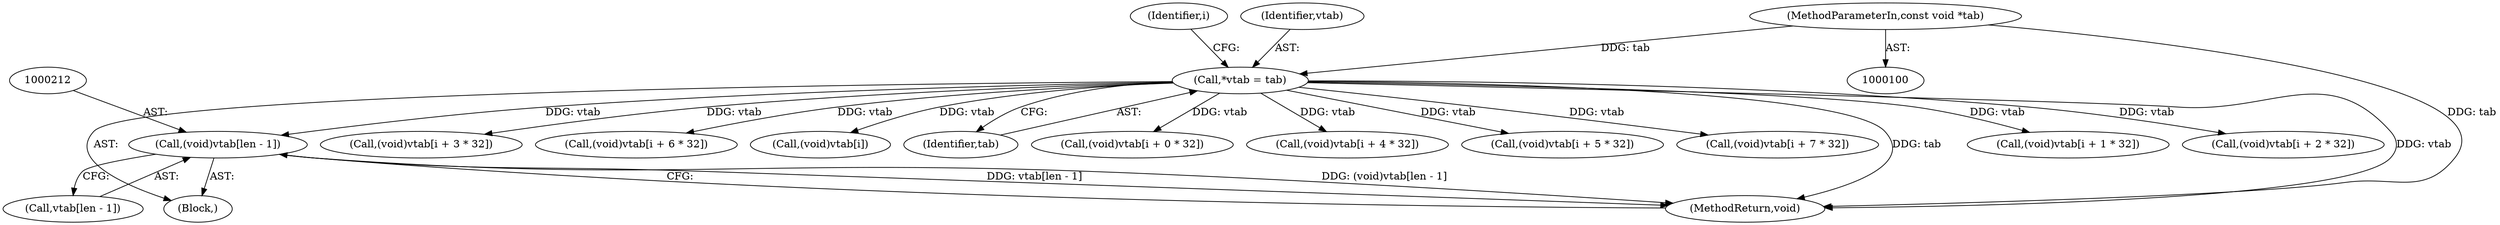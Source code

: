 digraph "0_libgcrypt_a4c561aab1014c3630bc88faf6f5246fee16b020_0@array" {
"1000211" [label="(Call,(void)vtab[len - 1])"];
"1000105" [label="(Call,*vtab = tab)"];
"1000101" [label="(MethodParameterIn,const void *tab)"];
"1000211" [label="(Call,(void)vtab[len - 1])"];
"1000153" [label="(Call,(void)vtab[i + 3 * 32])"];
"1000180" [label="(Call,(void)vtab[i + 6 * 32])"];
"1000206" [label="(Call,(void)vtab[i])"];
"1000111" [label="(Identifier,i)"];
"1000213" [label="(Call,vtab[len - 1])"];
"1000107" [label="(Identifier,tab)"];
"1000126" [label="(Call,(void)vtab[i + 0 * 32])"];
"1000218" [label="(MethodReturn,void)"];
"1000162" [label="(Call,(void)vtab[i + 4 * 32])"];
"1000171" [label="(Call,(void)vtab[i + 5 * 32])"];
"1000105" [label="(Call,*vtab = tab)"];
"1000189" [label="(Call,(void)vtab[i + 7 * 32])"];
"1000103" [label="(Block,)"];
"1000106" [label="(Identifier,vtab)"];
"1000101" [label="(MethodParameterIn,const void *tab)"];
"1000135" [label="(Call,(void)vtab[i + 1 * 32])"];
"1000144" [label="(Call,(void)vtab[i + 2 * 32])"];
"1000211" -> "1000103"  [label="AST: "];
"1000211" -> "1000213"  [label="CFG: "];
"1000212" -> "1000211"  [label="AST: "];
"1000213" -> "1000211"  [label="AST: "];
"1000218" -> "1000211"  [label="CFG: "];
"1000211" -> "1000218"  [label="DDG: vtab[len - 1]"];
"1000211" -> "1000218"  [label="DDG: (void)vtab[len - 1]"];
"1000105" -> "1000211"  [label="DDG: vtab"];
"1000105" -> "1000103"  [label="AST: "];
"1000105" -> "1000107"  [label="CFG: "];
"1000106" -> "1000105"  [label="AST: "];
"1000107" -> "1000105"  [label="AST: "];
"1000111" -> "1000105"  [label="CFG: "];
"1000105" -> "1000218"  [label="DDG: tab"];
"1000105" -> "1000218"  [label="DDG: vtab"];
"1000101" -> "1000105"  [label="DDG: tab"];
"1000105" -> "1000126"  [label="DDG: vtab"];
"1000105" -> "1000135"  [label="DDG: vtab"];
"1000105" -> "1000144"  [label="DDG: vtab"];
"1000105" -> "1000153"  [label="DDG: vtab"];
"1000105" -> "1000162"  [label="DDG: vtab"];
"1000105" -> "1000171"  [label="DDG: vtab"];
"1000105" -> "1000180"  [label="DDG: vtab"];
"1000105" -> "1000189"  [label="DDG: vtab"];
"1000105" -> "1000206"  [label="DDG: vtab"];
"1000101" -> "1000100"  [label="AST: "];
"1000101" -> "1000218"  [label="DDG: tab"];
}
